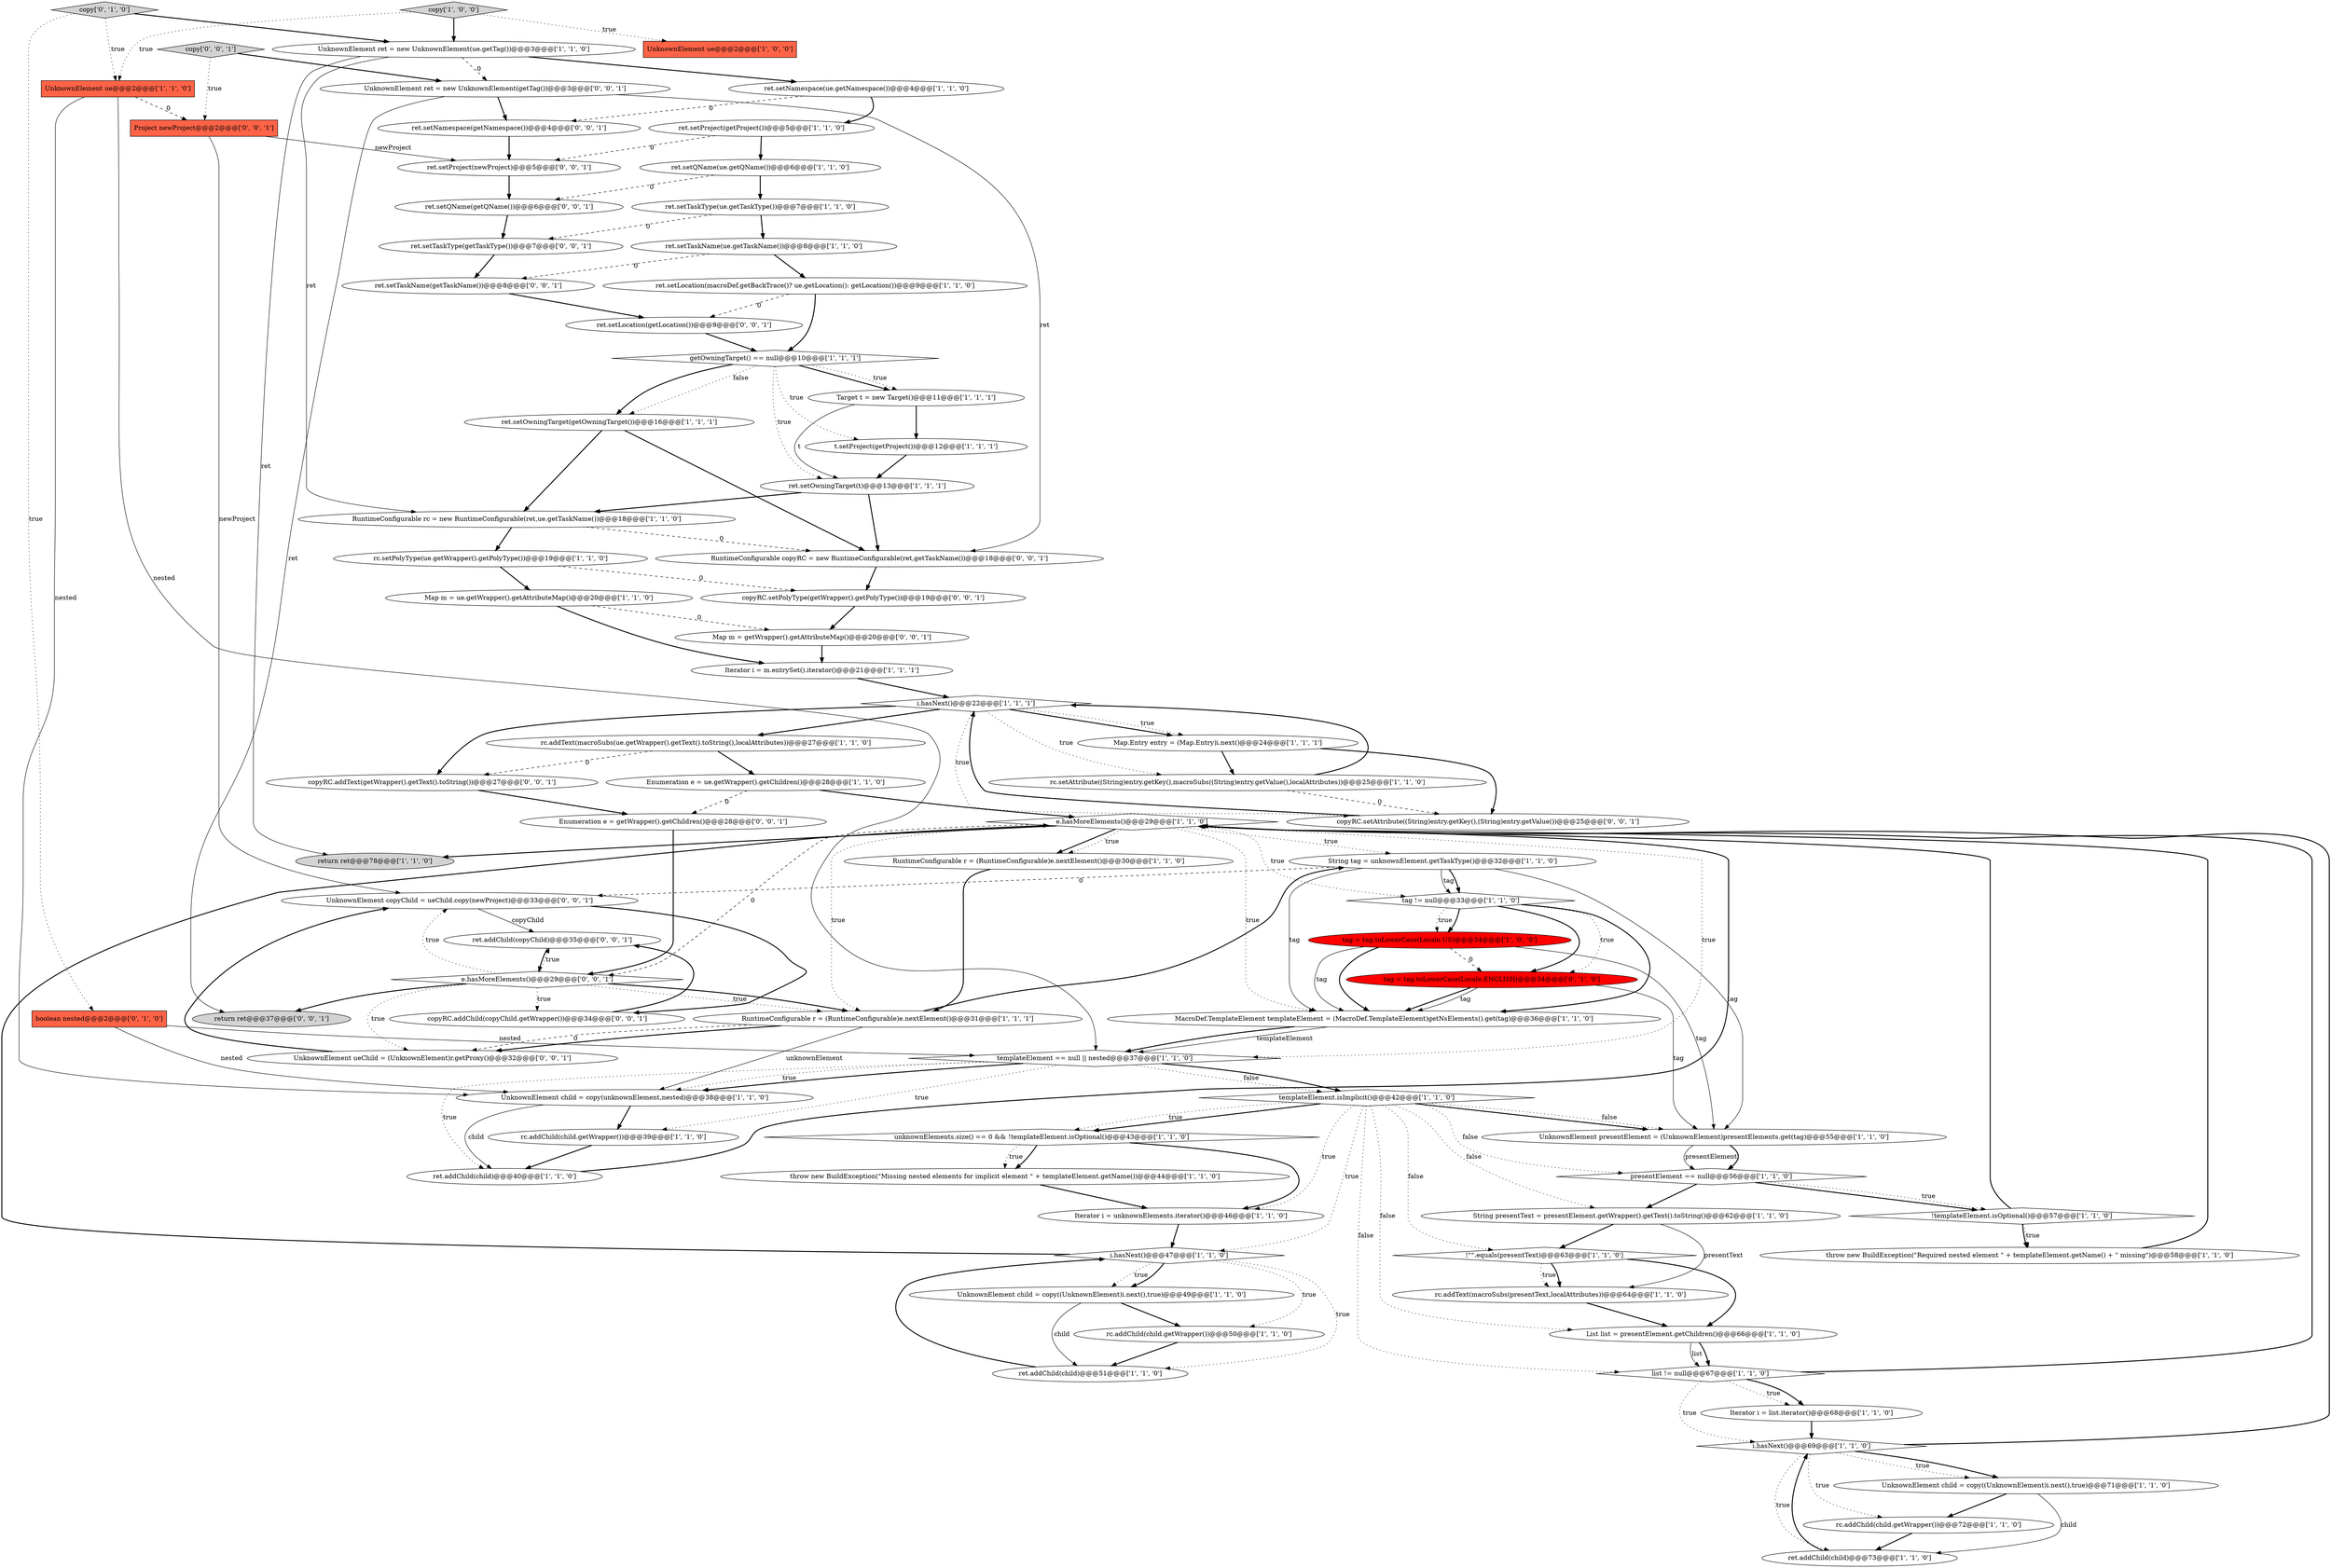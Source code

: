 digraph {
4 [style = filled, label = "t.setProject(getProject())@@@12@@@['1', '1', '1']", fillcolor = white, shape = ellipse image = "AAA0AAABBB1BBB"];
14 [style = filled, label = "list != null@@@67@@@['1', '1', '0']", fillcolor = white, shape = diamond image = "AAA0AAABBB1BBB"];
9 [style = filled, label = "ret.addChild(child)@@@40@@@['1', '1', '0']", fillcolor = white, shape = ellipse image = "AAA0AAABBB1BBB"];
25 [style = filled, label = "Iterator i = unknownElements.iterator()@@@46@@@['1', '1', '0']", fillcolor = white, shape = ellipse image = "AAA0AAABBB1BBB"];
6 [style = filled, label = "String tag = unknownElement.getTaskType()@@@32@@@['1', '1', '0']", fillcolor = white, shape = ellipse image = "AAA0AAABBB1BBB"];
28 [style = filled, label = "rc.addChild(child.getWrapper())@@@39@@@['1', '1', '0']", fillcolor = white, shape = ellipse image = "AAA0AAABBB1BBB"];
44 [style = filled, label = "ret.addChild(child)@@@51@@@['1', '1', '0']", fillcolor = white, shape = ellipse image = "AAA0AAABBB1BBB"];
56 [style = filled, label = "ret.setTaskType(ue.getTaskType())@@@7@@@['1', '1', '0']", fillcolor = white, shape = ellipse image = "AAA0AAABBB1BBB"];
55 [style = filled, label = "UnknownElement child = copy((UnknownElement)i.next(),true)@@@49@@@['1', '1', '0']", fillcolor = white, shape = ellipse image = "AAA0AAABBB1BBB"];
67 [style = filled, label = "Map m = getWrapper().getAttributeMap()@@@20@@@['0', '0', '1']", fillcolor = white, shape = ellipse image = "AAA0AAABBB3BBB"];
34 [style = filled, label = "throw new BuildException(\"Required nested element \" + templateElement.getName() + \" missing\")@@@58@@@['1', '1', '0']", fillcolor = white, shape = ellipse image = "AAA0AAABBB1BBB"];
73 [style = filled, label = "ret.setTaskType(getTaskType())@@@7@@@['0', '0', '1']", fillcolor = white, shape = ellipse image = "AAA0AAABBB3BBB"];
77 [style = filled, label = "copyRC.setAttribute((String)entry.getKey(),(String)entry.getValue())@@@25@@@['0', '0', '1']", fillcolor = white, shape = ellipse image = "AAA0AAABBB3BBB"];
69 [style = filled, label = "ret.setProject(newProject)@@@5@@@['0', '0', '1']", fillcolor = white, shape = ellipse image = "AAA0AAABBB3BBB"];
37 [style = filled, label = "String presentText = presentElement.getWrapper().getText().toString()@@@62@@@['1', '1', '0']", fillcolor = white, shape = ellipse image = "AAA0AAABBB1BBB"];
27 [style = filled, label = "RuntimeConfigurable r = (RuntimeConfigurable)e.nextElement()@@@30@@@['1', '1', '0']", fillcolor = white, shape = ellipse image = "AAA0AAABBB1BBB"];
35 [style = filled, label = "templateElement.isImplicit()@@@42@@@['1', '1', '0']", fillcolor = white, shape = diamond image = "AAA0AAABBB1BBB"];
51 [style = filled, label = "List list = presentElement.getChildren()@@@66@@@['1', '1', '0']", fillcolor = white, shape = ellipse image = "AAA0AAABBB1BBB"];
57 [style = filled, label = "UnknownElement presentElement = (UnknownElement)presentElements.get(tag)@@@55@@@['1', '1', '0']", fillcolor = white, shape = ellipse image = "AAA0AAABBB1BBB"];
11 [style = filled, label = "i.hasNext()@@@69@@@['1', '1', '0']", fillcolor = white, shape = diamond image = "AAA0AAABBB1BBB"];
61 [style = filled, label = "return ret@@@37@@@['0', '0', '1']", fillcolor = lightgray, shape = ellipse image = "AAA0AAABBB3BBB"];
47 [style = filled, label = "ret.setTaskName(ue.getTaskName())@@@8@@@['1', '1', '0']", fillcolor = white, shape = ellipse image = "AAA0AAABBB1BBB"];
49 [style = filled, label = "throw new BuildException(\"Missing nested elements for implicit element \" + templateElement.getName())@@@44@@@['1', '1', '0']", fillcolor = white, shape = ellipse image = "AAA0AAABBB1BBB"];
17 [style = filled, label = "e.hasMoreElements()@@@29@@@['1', '1', '0']", fillcolor = white, shape = diamond image = "AAA0AAABBB1BBB"];
12 [style = filled, label = "copy['1', '0', '0']", fillcolor = lightgray, shape = diamond image = "AAA0AAABBB1BBB"];
3 [style = filled, label = "UnknownElement child = copy(unknownElement,nested)@@@38@@@['1', '1', '0']", fillcolor = white, shape = ellipse image = "AAA0AAABBB1BBB"];
1 [style = filled, label = "Target t = new Target()@@@11@@@['1', '1', '1']", fillcolor = white, shape = ellipse image = "AAA0AAABBB1BBB"];
52 [style = filled, label = "rc.addText(macroSubs(presentText,localAttributes))@@@64@@@['1', '1', '0']", fillcolor = white, shape = ellipse image = "AAA0AAABBB1BBB"];
8 [style = filled, label = "Map m = ue.getWrapper().getAttributeMap()@@@20@@@['1', '1', '0']", fillcolor = white, shape = ellipse image = "AAA0AAABBB1BBB"];
59 [style = filled, label = "boolean nested@@@2@@@['0', '1', '0']", fillcolor = tomato, shape = box image = "AAA0AAABBB2BBB"];
66 [style = filled, label = "ret.setQName(getQName())@@@6@@@['0', '0', '1']", fillcolor = white, shape = ellipse image = "AAA0AAABBB3BBB"];
29 [style = filled, label = "rc.addText(macroSubs(ue.getWrapper().getText().toString(),localAttributes))@@@27@@@['1', '1', '0']", fillcolor = white, shape = ellipse image = "AAA0AAABBB1BBB"];
24 [style = filled, label = "RuntimeConfigurable rc = new RuntimeConfigurable(ret,ue.getTaskName())@@@18@@@['1', '1', '0']", fillcolor = white, shape = ellipse image = "AAA0AAABBB1BBB"];
15 [style = filled, label = "MacroDef.TemplateElement templateElement = (MacroDef.TemplateElement)getNsElements().get(tag)@@@36@@@['1', '1', '0']", fillcolor = white, shape = ellipse image = "AAA0AAABBB1BBB"];
16 [style = filled, label = "tag != null@@@33@@@['1', '1', '0']", fillcolor = white, shape = diamond image = "AAA0AAABBB1BBB"];
64 [style = filled, label = "UnknownElement copyChild = ueChild.copy(newProject)@@@33@@@['0', '0', '1']", fillcolor = white, shape = ellipse image = "AAA0AAABBB3BBB"];
43 [style = filled, label = "ret.setLocation(macroDef.getBackTrace()? ue.getLocation(): getLocation())@@@9@@@['1', '1', '0']", fillcolor = white, shape = ellipse image = "AAA0AAABBB1BBB"];
42 [style = filled, label = "rc.setAttribute((String)entry.getKey(),macroSubs((String)entry.getValue(),localAttributes))@@@25@@@['1', '1', '0']", fillcolor = white, shape = ellipse image = "AAA0AAABBB1BBB"];
80 [style = filled, label = "Enumeration e = getWrapper().getChildren()@@@28@@@['0', '0', '1']", fillcolor = white, shape = ellipse image = "AAA0AAABBB3BBB"];
7 [style = filled, label = "unknownElements.size() == 0 && !templateElement.isOptional()@@@43@@@['1', '1', '0']", fillcolor = white, shape = diamond image = "AAA0AAABBB1BBB"];
19 [style = filled, label = "UnknownElement ue@@@2@@@['1', '0', '0']", fillcolor = tomato, shape = box image = "AAA0AAABBB1BBB"];
26 [style = filled, label = "UnknownElement ue@@@2@@@['1', '1', '0']", fillcolor = tomato, shape = box image = "AAA0AAABBB1BBB"];
5 [style = filled, label = "templateElement == null || nested@@@37@@@['1', '1', '0']", fillcolor = white, shape = diamond image = "AAA0AAABBB1BBB"];
31 [style = filled, label = "Map.Entry entry = (Map.Entry)i.next()@@@24@@@['1', '1', '1']", fillcolor = white, shape = ellipse image = "AAA0AAABBB1BBB"];
23 [style = filled, label = "ret.setQName(ue.getQName())@@@6@@@['1', '1', '0']", fillcolor = white, shape = ellipse image = "AAA0AAABBB1BBB"];
38 [style = filled, label = "return ret@@@78@@@['1', '1', '0']", fillcolor = lightgray, shape = ellipse image = "AAA0AAABBB1BBB"];
32 [style = filled, label = "ret.addChild(child)@@@73@@@['1', '1', '0']", fillcolor = white, shape = ellipse image = "AAA0AAABBB1BBB"];
50 [style = filled, label = "rc.setPolyType(ue.getWrapper().getPolyType())@@@19@@@['1', '1', '0']", fillcolor = white, shape = ellipse image = "AAA0AAABBB1BBB"];
60 [style = filled, label = "copy['0', '1', '0']", fillcolor = lightgray, shape = diamond image = "AAA0AAABBB2BBB"];
39 [style = filled, label = "getOwningTarget() == null@@@10@@@['1', '1', '1']", fillcolor = white, shape = diamond image = "AAA0AAABBB1BBB"];
46 [style = filled, label = "rc.addChild(child.getWrapper())@@@50@@@['1', '1', '0']", fillcolor = white, shape = ellipse image = "AAA0AAABBB1BBB"];
20 [style = filled, label = "RuntimeConfigurable r = (RuntimeConfigurable)e.nextElement()@@@31@@@['1', '1', '1']", fillcolor = white, shape = ellipse image = "AAA0AAABBB1BBB"];
10 [style = filled, label = "UnknownElement ret = new UnknownElement(ue.getTag())@@@3@@@['1', '1', '0']", fillcolor = white, shape = ellipse image = "AAA0AAABBB1BBB"];
41 [style = filled, label = "ret.setProject(getProject())@@@5@@@['1', '1', '0']", fillcolor = white, shape = ellipse image = "AAA0AAABBB1BBB"];
40 [style = filled, label = "Enumeration e = ue.getWrapper().getChildren()@@@28@@@['1', '1', '0']", fillcolor = white, shape = ellipse image = "AAA0AAABBB1BBB"];
62 [style = filled, label = "UnknownElement ret = new UnknownElement(getTag())@@@3@@@['0', '0', '1']", fillcolor = white, shape = ellipse image = "AAA0AAABBB3BBB"];
70 [style = filled, label = "copyRC.addText(getWrapper().getText().toString())@@@27@@@['0', '0', '1']", fillcolor = white, shape = ellipse image = "AAA0AAABBB3BBB"];
81 [style = filled, label = "ret.setTaskName(getTaskName())@@@8@@@['0', '0', '1']", fillcolor = white, shape = ellipse image = "AAA0AAABBB3BBB"];
71 [style = filled, label = "copyRC.setPolyType(getWrapper().getPolyType())@@@19@@@['0', '0', '1']", fillcolor = white, shape = ellipse image = "AAA0AAABBB3BBB"];
21 [style = filled, label = "ret.setOwningTarget(getOwningTarget())@@@16@@@['1', '1', '1']", fillcolor = white, shape = ellipse image = "AAA0AAABBB1BBB"];
65 [style = filled, label = "UnknownElement ueChild = (UnknownElement)r.getProxy()@@@32@@@['0', '0', '1']", fillcolor = white, shape = ellipse image = "AAA0AAABBB3BBB"];
76 [style = filled, label = "e.hasMoreElements()@@@29@@@['0', '0', '1']", fillcolor = white, shape = diamond image = "AAA0AAABBB3BBB"];
33 [style = filled, label = "rc.addChild(child.getWrapper())@@@72@@@['1', '1', '0']", fillcolor = white, shape = ellipse image = "AAA0AAABBB1BBB"];
63 [style = filled, label = "ret.addChild(copyChild)@@@35@@@['0', '0', '1']", fillcolor = white, shape = ellipse image = "AAA0AAABBB3BBB"];
36 [style = filled, label = "i.hasNext()@@@22@@@['1', '1', '1']", fillcolor = white, shape = diamond image = "AAA0AAABBB1BBB"];
30 [style = filled, label = "ret.setOwningTarget(t)@@@13@@@['1', '1', '1']", fillcolor = white, shape = ellipse image = "AAA0AAABBB1BBB"];
68 [style = filled, label = "copy['0', '0', '1']", fillcolor = lightgray, shape = diamond image = "AAA0AAABBB3BBB"];
13 [style = filled, label = "!\"\".equals(presentText)@@@63@@@['1', '1', '0']", fillcolor = white, shape = diamond image = "AAA0AAABBB1BBB"];
0 [style = filled, label = "tag = tag.toLowerCase(Locale.US)@@@34@@@['1', '0', '0']", fillcolor = red, shape = ellipse image = "AAA1AAABBB1BBB"];
75 [style = filled, label = "RuntimeConfigurable copyRC = new RuntimeConfigurable(ret,getTaskName())@@@18@@@['0', '0', '1']", fillcolor = white, shape = ellipse image = "AAA0AAABBB3BBB"];
74 [style = filled, label = "copyRC.addChild(copyChild.getWrapper())@@@34@@@['0', '0', '1']", fillcolor = white, shape = ellipse image = "AAA0AAABBB3BBB"];
58 [style = filled, label = "tag = tag.toLowerCase(Locale.ENGLISH)@@@34@@@['0', '1', '0']", fillcolor = red, shape = ellipse image = "AAA1AAABBB2BBB"];
18 [style = filled, label = "ret.setNamespace(ue.getNamespace())@@@4@@@['1', '1', '0']", fillcolor = white, shape = ellipse image = "AAA0AAABBB1BBB"];
78 [style = filled, label = "ret.setNamespace(getNamespace())@@@4@@@['0', '0', '1']", fillcolor = white, shape = ellipse image = "AAA0AAABBB3BBB"];
79 [style = filled, label = "ret.setLocation(getLocation())@@@9@@@['0', '0', '1']", fillcolor = white, shape = ellipse image = "AAA0AAABBB3BBB"];
2 [style = filled, label = "i.hasNext()@@@47@@@['1', '1', '0']", fillcolor = white, shape = diamond image = "AAA0AAABBB1BBB"];
72 [style = filled, label = "Project newProject@@@2@@@['0', '0', '1']", fillcolor = tomato, shape = box image = "AAA0AAABBB3BBB"];
45 [style = filled, label = "!templateElement.isOptional()@@@57@@@['1', '1', '0']", fillcolor = white, shape = diamond image = "AAA0AAABBB1BBB"];
54 [style = filled, label = "Iterator i = m.entrySet().iterator()@@@21@@@['1', '1', '1']", fillcolor = white, shape = ellipse image = "AAA0AAABBB1BBB"];
22 [style = filled, label = "presentElement == null@@@56@@@['1', '1', '0']", fillcolor = white, shape = diamond image = "AAA0AAABBB1BBB"];
48 [style = filled, label = "UnknownElement child = copy((UnknownElement)i.next(),true)@@@71@@@['1', '1', '0']", fillcolor = white, shape = ellipse image = "AAA0AAABBB1BBB"];
53 [style = filled, label = "Iterator i = list.iterator()@@@68@@@['1', '1', '0']", fillcolor = white, shape = ellipse image = "AAA0AAABBB1BBB"];
5->3 [style = bold, label=""];
37->52 [style = solid, label="presentText"];
70->80 [style = bold, label=""];
16->0 [style = bold, label=""];
0->15 [style = solid, label="tag"];
35->13 [style = dotted, label="false"];
76->63 [style = dotted, label="true"];
55->44 [style = solid, label="child"];
17->6 [style = dotted, label="true"];
22->37 [style = bold, label=""];
36->29 [style = bold, label=""];
31->77 [style = bold, label=""];
79->39 [style = bold, label=""];
39->21 [style = dotted, label="false"];
35->22 [style = dotted, label="false"];
76->61 [style = bold, label=""];
28->9 [style = bold, label=""];
21->75 [style = bold, label=""];
14->17 [style = bold, label=""];
26->5 [style = solid, label="nested"];
21->24 [style = bold, label=""];
53->11 [style = bold, label=""];
14->53 [style = dotted, label="true"];
7->49 [style = bold, label=""];
17->76 [style = dashed, label="0"];
0->15 [style = bold, label=""];
60->59 [style = dotted, label="true"];
56->47 [style = bold, label=""];
17->38 [style = bold, label=""];
13->51 [style = bold, label=""];
2->55 [style = dotted, label="true"];
71->67 [style = bold, label=""];
12->10 [style = bold, label=""];
17->15 [style = dotted, label="true"];
26->72 [style = dashed, label="0"];
3->9 [style = solid, label="child"];
35->2 [style = dotted, label="true"];
64->63 [style = solid, label="copyChild"];
34->17 [style = bold, label=""];
81->79 [style = bold, label=""];
66->73 [style = bold, label=""];
56->73 [style = dashed, label="0"];
5->9 [style = dotted, label="true"];
14->11 [style = dotted, label="true"];
45->17 [style = bold, label=""];
17->27 [style = bold, label=""];
16->58 [style = dotted, label="true"];
32->11 [style = bold, label=""];
35->7 [style = bold, label=""];
68->72 [style = dotted, label="true"];
17->27 [style = dotted, label="true"];
36->77 [style = dotted, label="true"];
17->20 [style = dotted, label="true"];
44->2 [style = bold, label=""];
11->33 [style = dotted, label="true"];
1->4 [style = bold, label=""];
10->38 [style = solid, label="ret"];
11->48 [style = bold, label=""];
77->36 [style = bold, label=""];
36->31 [style = bold, label=""];
74->63 [style = bold, label=""];
64->74 [style = bold, label=""];
9->17 [style = bold, label=""];
47->43 [style = bold, label=""];
42->77 [style = dashed, label="0"];
5->3 [style = dotted, label="true"];
25->2 [style = bold, label=""];
36->31 [style = dotted, label="true"];
6->15 [style = solid, label="tag"];
35->57 [style = bold, label=""];
17->16 [style = dotted, label="true"];
49->25 [style = bold, label=""];
57->22 [style = solid, label="presentElement"];
48->32 [style = solid, label="child"];
51->14 [style = bold, label=""];
62->75 [style = solid, label="ret"];
76->65 [style = dotted, label="true"];
12->19 [style = dotted, label="true"];
0->58 [style = dashed, label="0"];
62->61 [style = solid, label="ret"];
18->78 [style = dashed, label="0"];
5->35 [style = dotted, label="false"];
40->17 [style = bold, label=""];
62->78 [style = bold, label=""];
48->33 [style = bold, label=""];
11->17 [style = bold, label=""];
29->40 [style = bold, label=""];
60->26 [style = dotted, label="true"];
80->76 [style = bold, label=""];
47->81 [style = dashed, label="0"];
18->41 [style = bold, label=""];
73->81 [style = bold, label=""];
52->51 [style = bold, label=""];
37->13 [style = bold, label=""];
10->62 [style = dashed, label="0"];
58->15 [style = bold, label=""];
27->20 [style = bold, label=""];
43->79 [style = dashed, label="0"];
36->70 [style = bold, label=""];
2->55 [style = bold, label=""];
35->25 [style = dotted, label="true"];
13->52 [style = dotted, label="true"];
2->17 [style = bold, label=""];
46->44 [style = bold, label=""];
10->18 [style = bold, label=""];
30->24 [style = bold, label=""];
6->64 [style = dashed, label="0"];
22->45 [style = bold, label=""];
67->54 [style = bold, label=""];
35->14 [style = dotted, label="false"];
35->7 [style = dotted, label="true"];
51->14 [style = solid, label="list"];
76->74 [style = dotted, label="true"];
72->64 [style = solid, label="newProject"];
45->34 [style = dotted, label="true"];
23->66 [style = dashed, label="0"];
10->24 [style = solid, label="ret"];
39->30 [style = dotted, label="true"];
72->69 [style = solid, label="newProject"];
8->67 [style = dashed, label="0"];
35->37 [style = dotted, label="false"];
24->75 [style = dashed, label="0"];
6->57 [style = solid, label="tag"];
15->5 [style = solid, label="templateElement"];
12->26 [style = dotted, label="true"];
39->21 [style = bold, label=""];
31->42 [style = bold, label=""];
3->28 [style = bold, label=""];
58->57 [style = solid, label="tag"];
54->36 [style = bold, label=""];
35->51 [style = dotted, label="false"];
30->75 [style = bold, label=""];
20->65 [style = bold, label=""];
39->1 [style = bold, label=""];
58->15 [style = solid, label="tag"];
33->32 [style = bold, label=""];
20->3 [style = solid, label="unknownElement"];
8->54 [style = bold, label=""];
39->1 [style = dotted, label="true"];
13->52 [style = bold, label=""];
43->39 [style = bold, label=""];
14->53 [style = bold, label=""];
69->66 [style = bold, label=""];
5->28 [style = dotted, label="true"];
5->35 [style = bold, label=""];
35->57 [style = dotted, label="false"];
16->58 [style = bold, label=""];
24->50 [style = bold, label=""];
59->3 [style = solid, label="nested"];
16->15 [style = bold, label=""];
7->49 [style = dotted, label="true"];
23->56 [style = bold, label=""];
11->32 [style = dotted, label="true"];
0->57 [style = solid, label="tag"];
2->44 [style = dotted, label="true"];
29->70 [style = dashed, label="0"];
65->64 [style = bold, label=""];
68->62 [style = bold, label=""];
11->48 [style = dotted, label="true"];
36->42 [style = dotted, label="true"];
20->6 [style = bold, label=""];
42->36 [style = bold, label=""];
50->71 [style = dashed, label="0"];
6->16 [style = solid, label="tag"];
1->30 [style = solid, label="t"];
22->45 [style = dotted, label="true"];
76->20 [style = dotted, label="true"];
15->5 [style = bold, label=""];
76->20 [style = bold, label=""];
39->4 [style = dotted, label="true"];
55->46 [style = bold, label=""];
4->30 [style = bold, label=""];
16->0 [style = dotted, label="true"];
26->3 [style = solid, label="nested"];
6->16 [style = bold, label=""];
59->5 [style = solid, label="nested"];
63->76 [style = bold, label=""];
78->69 [style = bold, label=""];
50->8 [style = bold, label=""];
60->10 [style = bold, label=""];
75->71 [style = bold, label=""];
2->46 [style = dotted, label="true"];
41->69 [style = dashed, label="0"];
20->65 [style = dashed, label="0"];
7->25 [style = bold, label=""];
57->22 [style = bold, label=""];
76->64 [style = dotted, label="true"];
41->23 [style = bold, label=""];
45->34 [style = bold, label=""];
17->5 [style = dotted, label="true"];
40->80 [style = dashed, label="0"];
}
